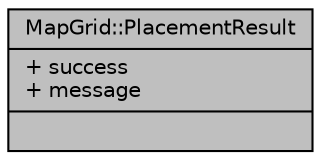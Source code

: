 digraph "MapGrid::PlacementResult"
{
 // LATEX_PDF_SIZE
  edge [fontname="Helvetica",fontsize="10",labelfontname="Helvetica",labelfontsize="10"];
  node [fontname="Helvetica",fontsize="10",shape=record];
  Node1 [label="{MapGrid::PlacementResult\n|+ success\l+ message\l|}",height=0.2,width=0.4,color="black", fillcolor="grey75", style="filled", fontcolor="black",tooltip=" "];
}

